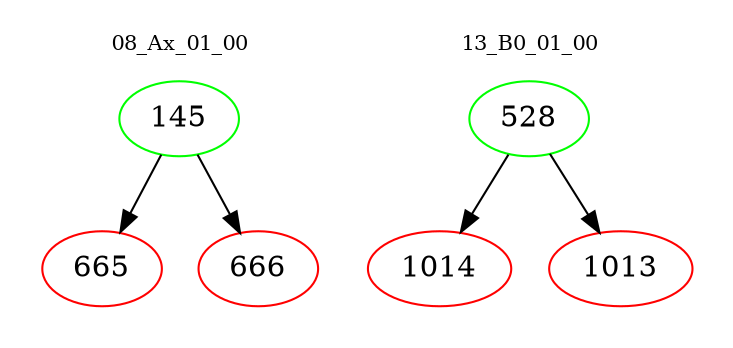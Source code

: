 digraph{
subgraph cluster_0 {
color = white
label = "08_Ax_01_00";
fontsize=10;
T0_145 [label="145", color="green"]
T0_145 -> T0_665 [color="black"]
T0_665 [label="665", color="red"]
T0_145 -> T0_666 [color="black"]
T0_666 [label="666", color="red"]
}
subgraph cluster_1 {
color = white
label = "13_B0_01_00";
fontsize=10;
T1_528 [label="528", color="green"]
T1_528 -> T1_1014 [color="black"]
T1_1014 [label="1014", color="red"]
T1_528 -> T1_1013 [color="black"]
T1_1013 [label="1013", color="red"]
}
}
